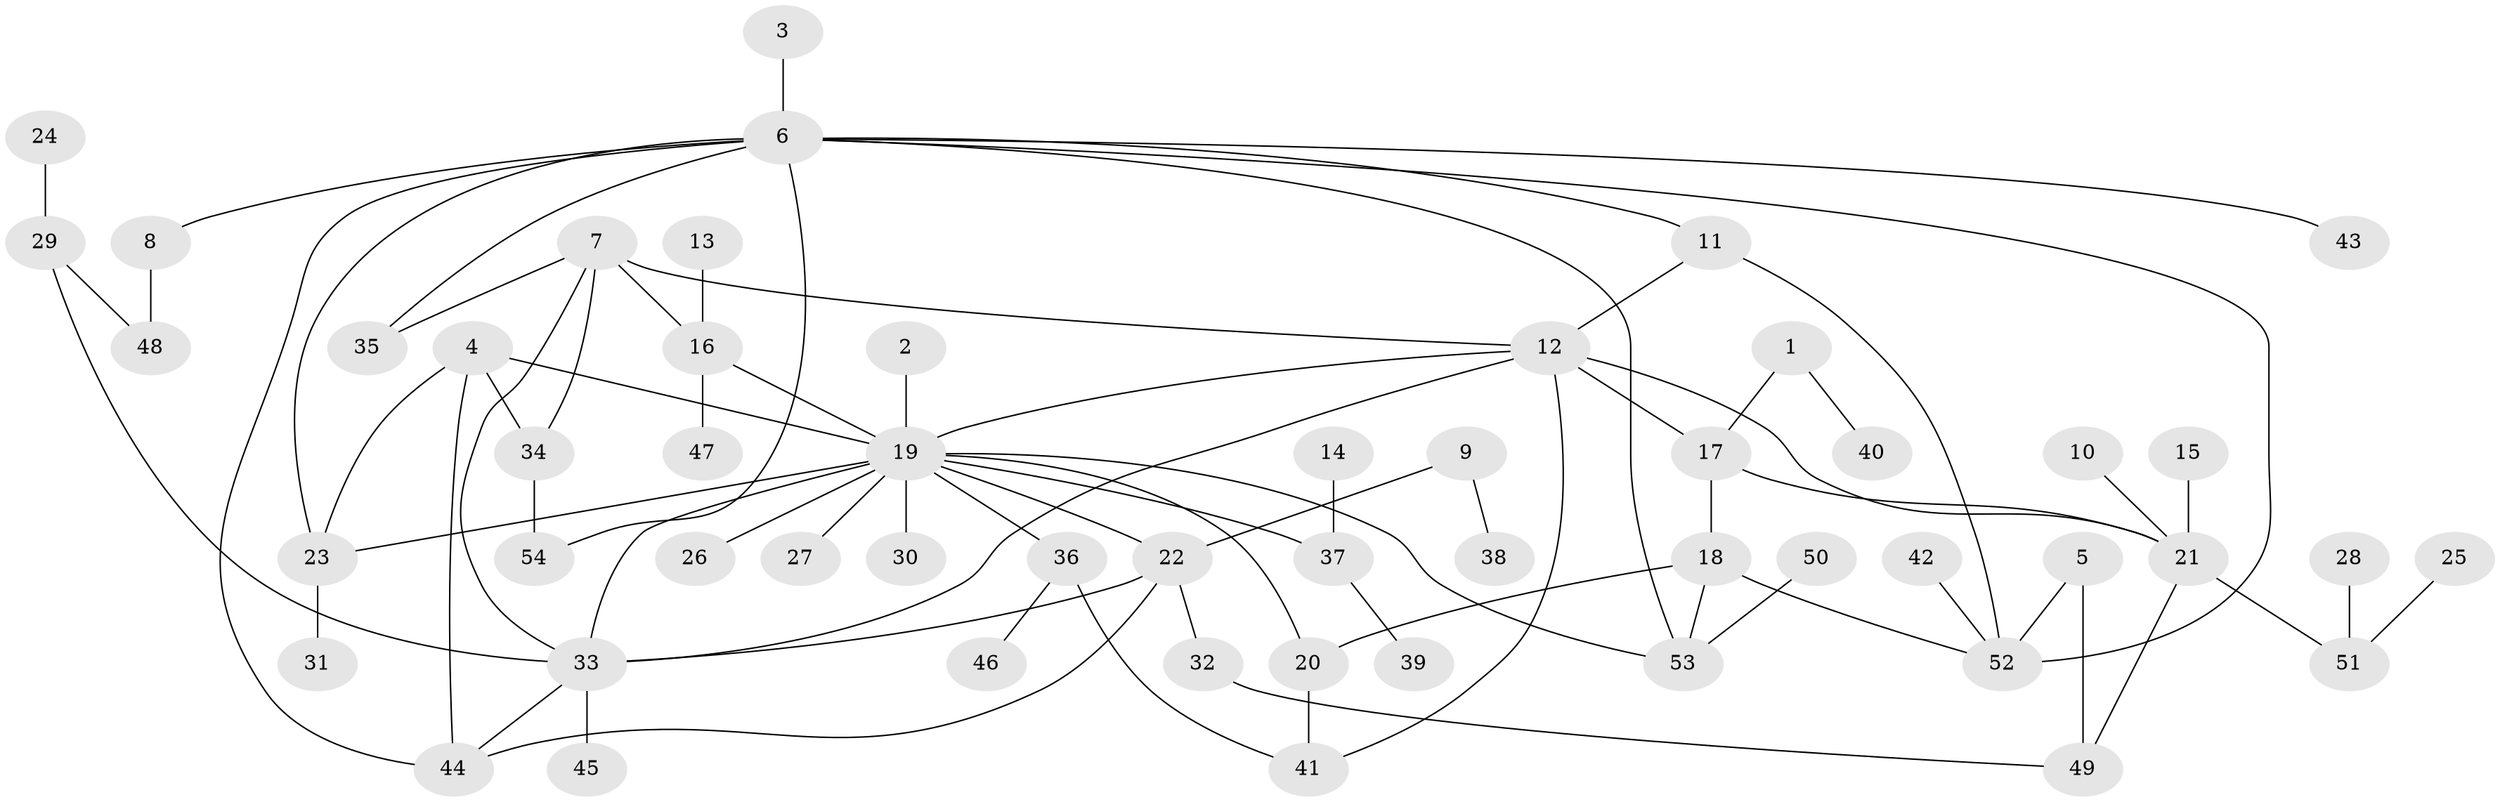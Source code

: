 // original degree distribution, {9: 0.009345794392523364, 8: 0.018691588785046728, 19: 0.009345794392523364, 2: 0.2523364485981308, 6: 0.06542056074766354, 12: 0.009345794392523364, 4: 0.09345794392523364, 3: 0.04672897196261682, 1: 0.4766355140186916, 5: 0.018691588785046728}
// Generated by graph-tools (version 1.1) at 2025/01/03/09/25 03:01:48]
// undirected, 54 vertices, 76 edges
graph export_dot {
graph [start="1"]
  node [color=gray90,style=filled];
  1;
  2;
  3;
  4;
  5;
  6;
  7;
  8;
  9;
  10;
  11;
  12;
  13;
  14;
  15;
  16;
  17;
  18;
  19;
  20;
  21;
  22;
  23;
  24;
  25;
  26;
  27;
  28;
  29;
  30;
  31;
  32;
  33;
  34;
  35;
  36;
  37;
  38;
  39;
  40;
  41;
  42;
  43;
  44;
  45;
  46;
  47;
  48;
  49;
  50;
  51;
  52;
  53;
  54;
  1 -- 17 [weight=1.0];
  1 -- 40 [weight=1.0];
  2 -- 19 [weight=1.0];
  3 -- 6 [weight=1.0];
  4 -- 19 [weight=2.0];
  4 -- 23 [weight=1.0];
  4 -- 34 [weight=1.0];
  4 -- 44 [weight=1.0];
  5 -- 49 [weight=1.0];
  5 -- 52 [weight=1.0];
  6 -- 8 [weight=1.0];
  6 -- 11 [weight=1.0];
  6 -- 23 [weight=1.0];
  6 -- 35 [weight=1.0];
  6 -- 43 [weight=1.0];
  6 -- 44 [weight=1.0];
  6 -- 52 [weight=1.0];
  6 -- 53 [weight=1.0];
  6 -- 54 [weight=1.0];
  7 -- 12 [weight=1.0];
  7 -- 16 [weight=1.0];
  7 -- 33 [weight=1.0];
  7 -- 34 [weight=1.0];
  7 -- 35 [weight=1.0];
  8 -- 48 [weight=1.0];
  9 -- 22 [weight=1.0];
  9 -- 38 [weight=1.0];
  10 -- 21 [weight=1.0];
  11 -- 12 [weight=1.0];
  11 -- 52 [weight=1.0];
  12 -- 17 [weight=1.0];
  12 -- 19 [weight=1.0];
  12 -- 21 [weight=1.0];
  12 -- 33 [weight=1.0];
  12 -- 41 [weight=1.0];
  13 -- 16 [weight=1.0];
  14 -- 37 [weight=1.0];
  15 -- 21 [weight=1.0];
  16 -- 19 [weight=1.0];
  16 -- 47 [weight=1.0];
  17 -- 18 [weight=1.0];
  17 -- 21 [weight=1.0];
  18 -- 20 [weight=1.0];
  18 -- 52 [weight=1.0];
  18 -- 53 [weight=1.0];
  19 -- 20 [weight=2.0];
  19 -- 22 [weight=2.0];
  19 -- 23 [weight=1.0];
  19 -- 26 [weight=2.0];
  19 -- 27 [weight=1.0];
  19 -- 30 [weight=1.0];
  19 -- 33 [weight=1.0];
  19 -- 36 [weight=1.0];
  19 -- 37 [weight=1.0];
  19 -- 53 [weight=1.0];
  20 -- 41 [weight=1.0];
  21 -- 49 [weight=1.0];
  21 -- 51 [weight=1.0];
  22 -- 32 [weight=1.0];
  22 -- 33 [weight=1.0];
  22 -- 44 [weight=1.0];
  23 -- 31 [weight=1.0];
  24 -- 29 [weight=1.0];
  25 -- 51 [weight=1.0];
  28 -- 51 [weight=1.0];
  29 -- 33 [weight=1.0];
  29 -- 48 [weight=1.0];
  32 -- 49 [weight=1.0];
  33 -- 44 [weight=1.0];
  33 -- 45 [weight=1.0];
  34 -- 54 [weight=2.0];
  36 -- 41 [weight=1.0];
  36 -- 46 [weight=1.0];
  37 -- 39 [weight=1.0];
  42 -- 52 [weight=1.0];
  50 -- 53 [weight=1.0];
}
